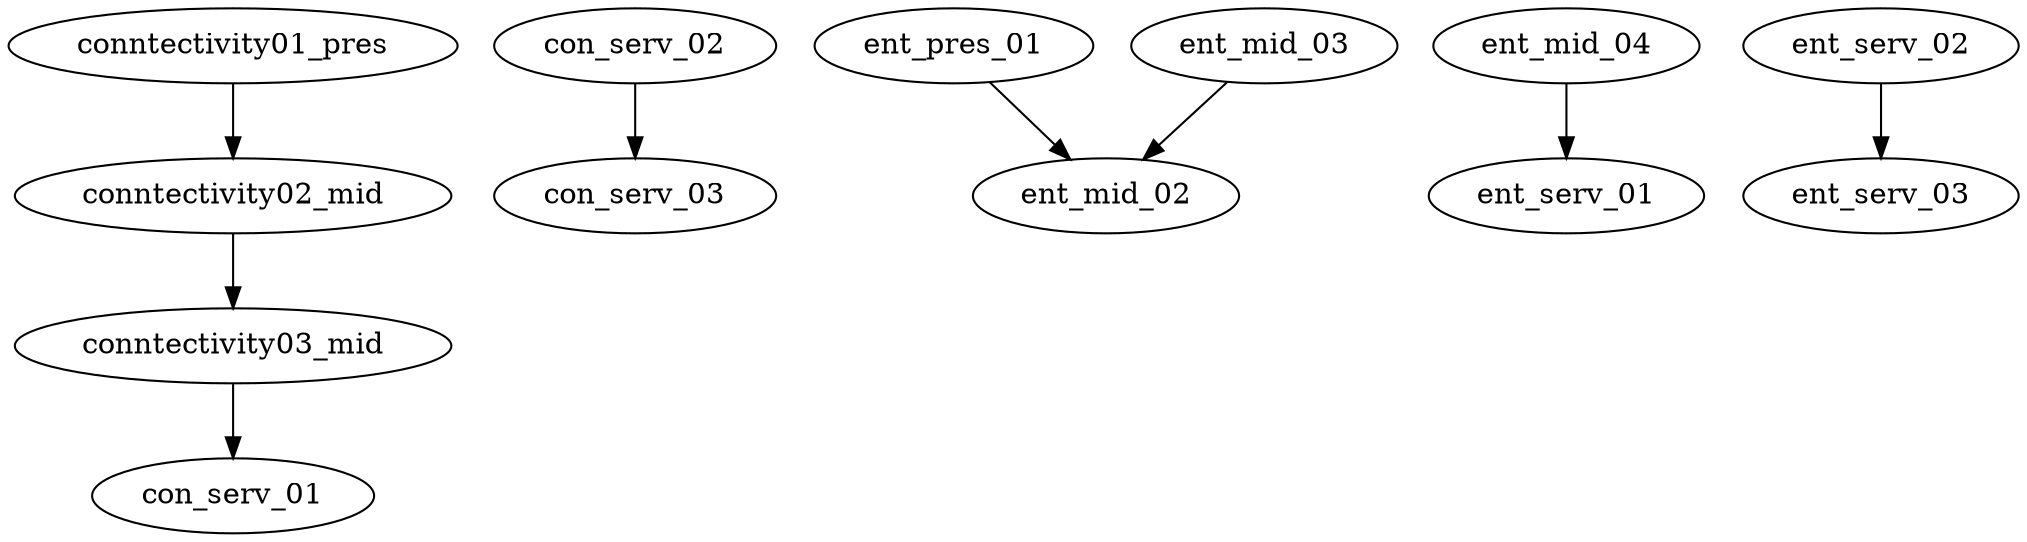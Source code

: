 digraph Simple_Test {
conntectivity01_pres -> conntectivity02_mid
conntectivity02_mid -> conntectivity03_mid
conntectivity03_mid -> con_serv_01
con_serv_02 -> con_serv_03


ent_pres_01 -> ent_mid_02
ent_mid_03 -> ent_mid_02
ent_mid_04 -> ent_serv_01
ent_serv_02 -> ent_serv_03
}
